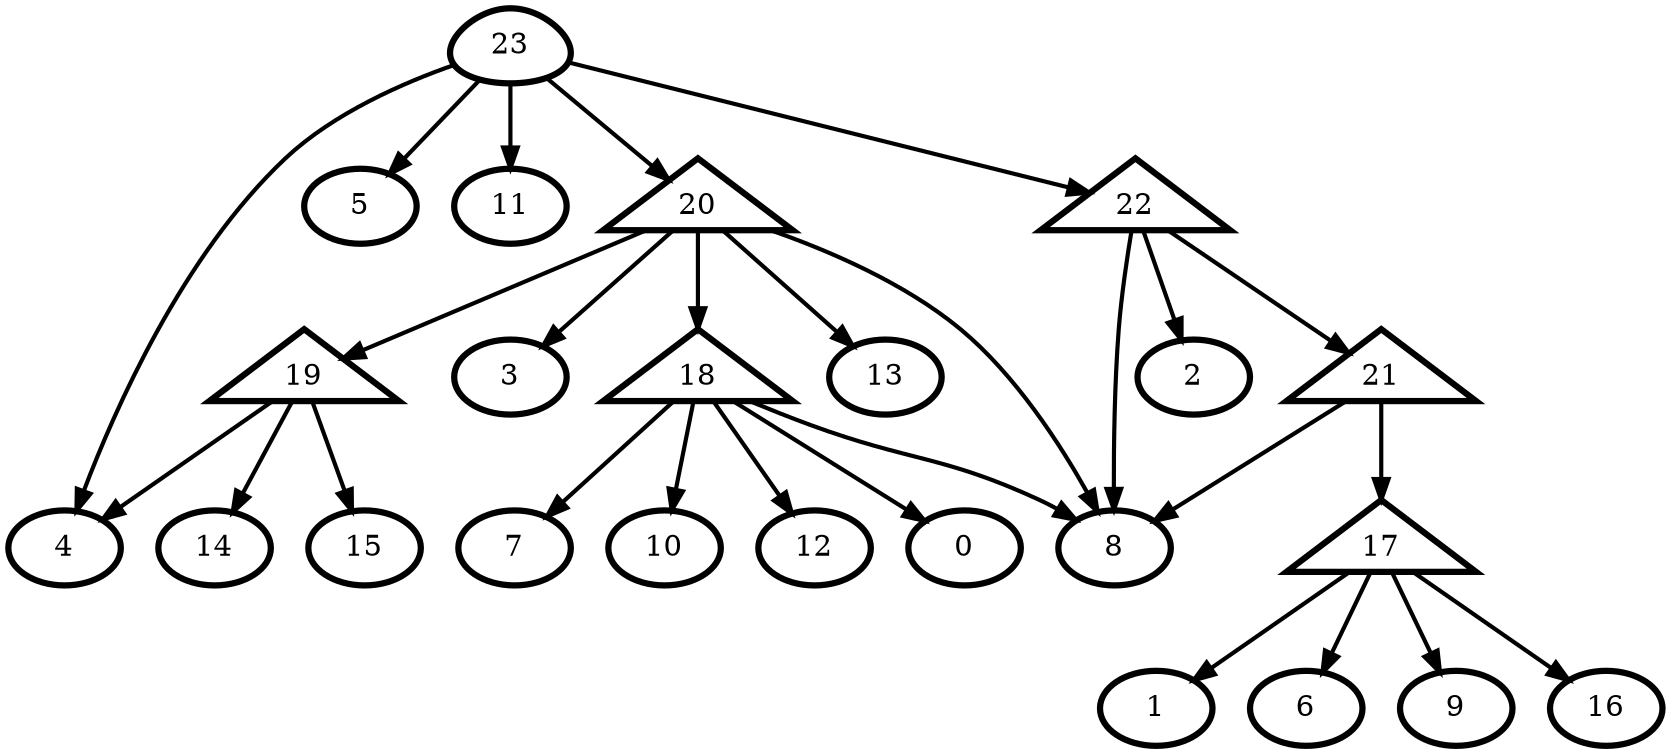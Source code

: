 digraph G {
    0 [penwidth=3,label="0"]
    1 [penwidth=3,label="1"]
    2 [penwidth=3,label="2"]
    3 [penwidth=3,label="3"]
    4 [penwidth=3,label="4"]
    5 [penwidth=3,label="5"]
    6 [penwidth=3,label="6"]
    7 [penwidth=3,label="7"]
    8 [penwidth=3,label="8"]
    9 [penwidth=3,label="9"]
    10 [penwidth=3,label="10"]
    11 [penwidth=3,label="11"]
    12 [penwidth=3,label="12"]
    13 [penwidth=3,label="13"]
    14 [penwidth=3,label="14"]
    15 [penwidth=3,label="15"]
    16 [penwidth=3,label="16"]
    17 [penwidth=3,label="17",shape = "triangle"]
    18 [penwidth=3,label="18",shape = "triangle"]
    19 [penwidth=3,label="19",shape = "triangle"]
    20 [penwidth=3,label="20",shape = "triangle"]
    21 [penwidth=3,label="21",shape = "triangle"]
    22 [penwidth=3,label="22",shape = "triangle"]
    23 [penwidth=3,label="23",shape = "egg"]

    17 -> 1 [penwidth=2]
    17 -> 9 [penwidth=2]
    17 -> 6 [penwidth=2]
    17 -> 16 [penwidth=2]
    18 -> 0 [penwidth=2]
    18 -> 7 [penwidth=2]
    18 -> 8 [penwidth=2]
    18 -> 12 [penwidth=2]
    18 -> 10 [penwidth=2]
    19 -> 4 [penwidth=2]
    19 -> 15 [penwidth=2]
    19 -> 14 [penwidth=2]
    20 -> 18 [penwidth=2]
    20 -> 8 [penwidth=2]
    20 -> 3 [penwidth=2]
    20 -> 19 [penwidth=2]
    20 -> 13 [penwidth=2]
    21 -> 8 [penwidth=2]
    21 -> 17 [penwidth=2]
    22 -> 21 [penwidth=2]
    22 -> 2 [penwidth=2]
    22 -> 8 [penwidth=2]
    23 -> 20 [penwidth=2]
    23 -> 22 [penwidth=2]
    23 -> 11 [penwidth=2]
    23 -> 5 [penwidth=2]
    23 -> 4 [penwidth=2]
}